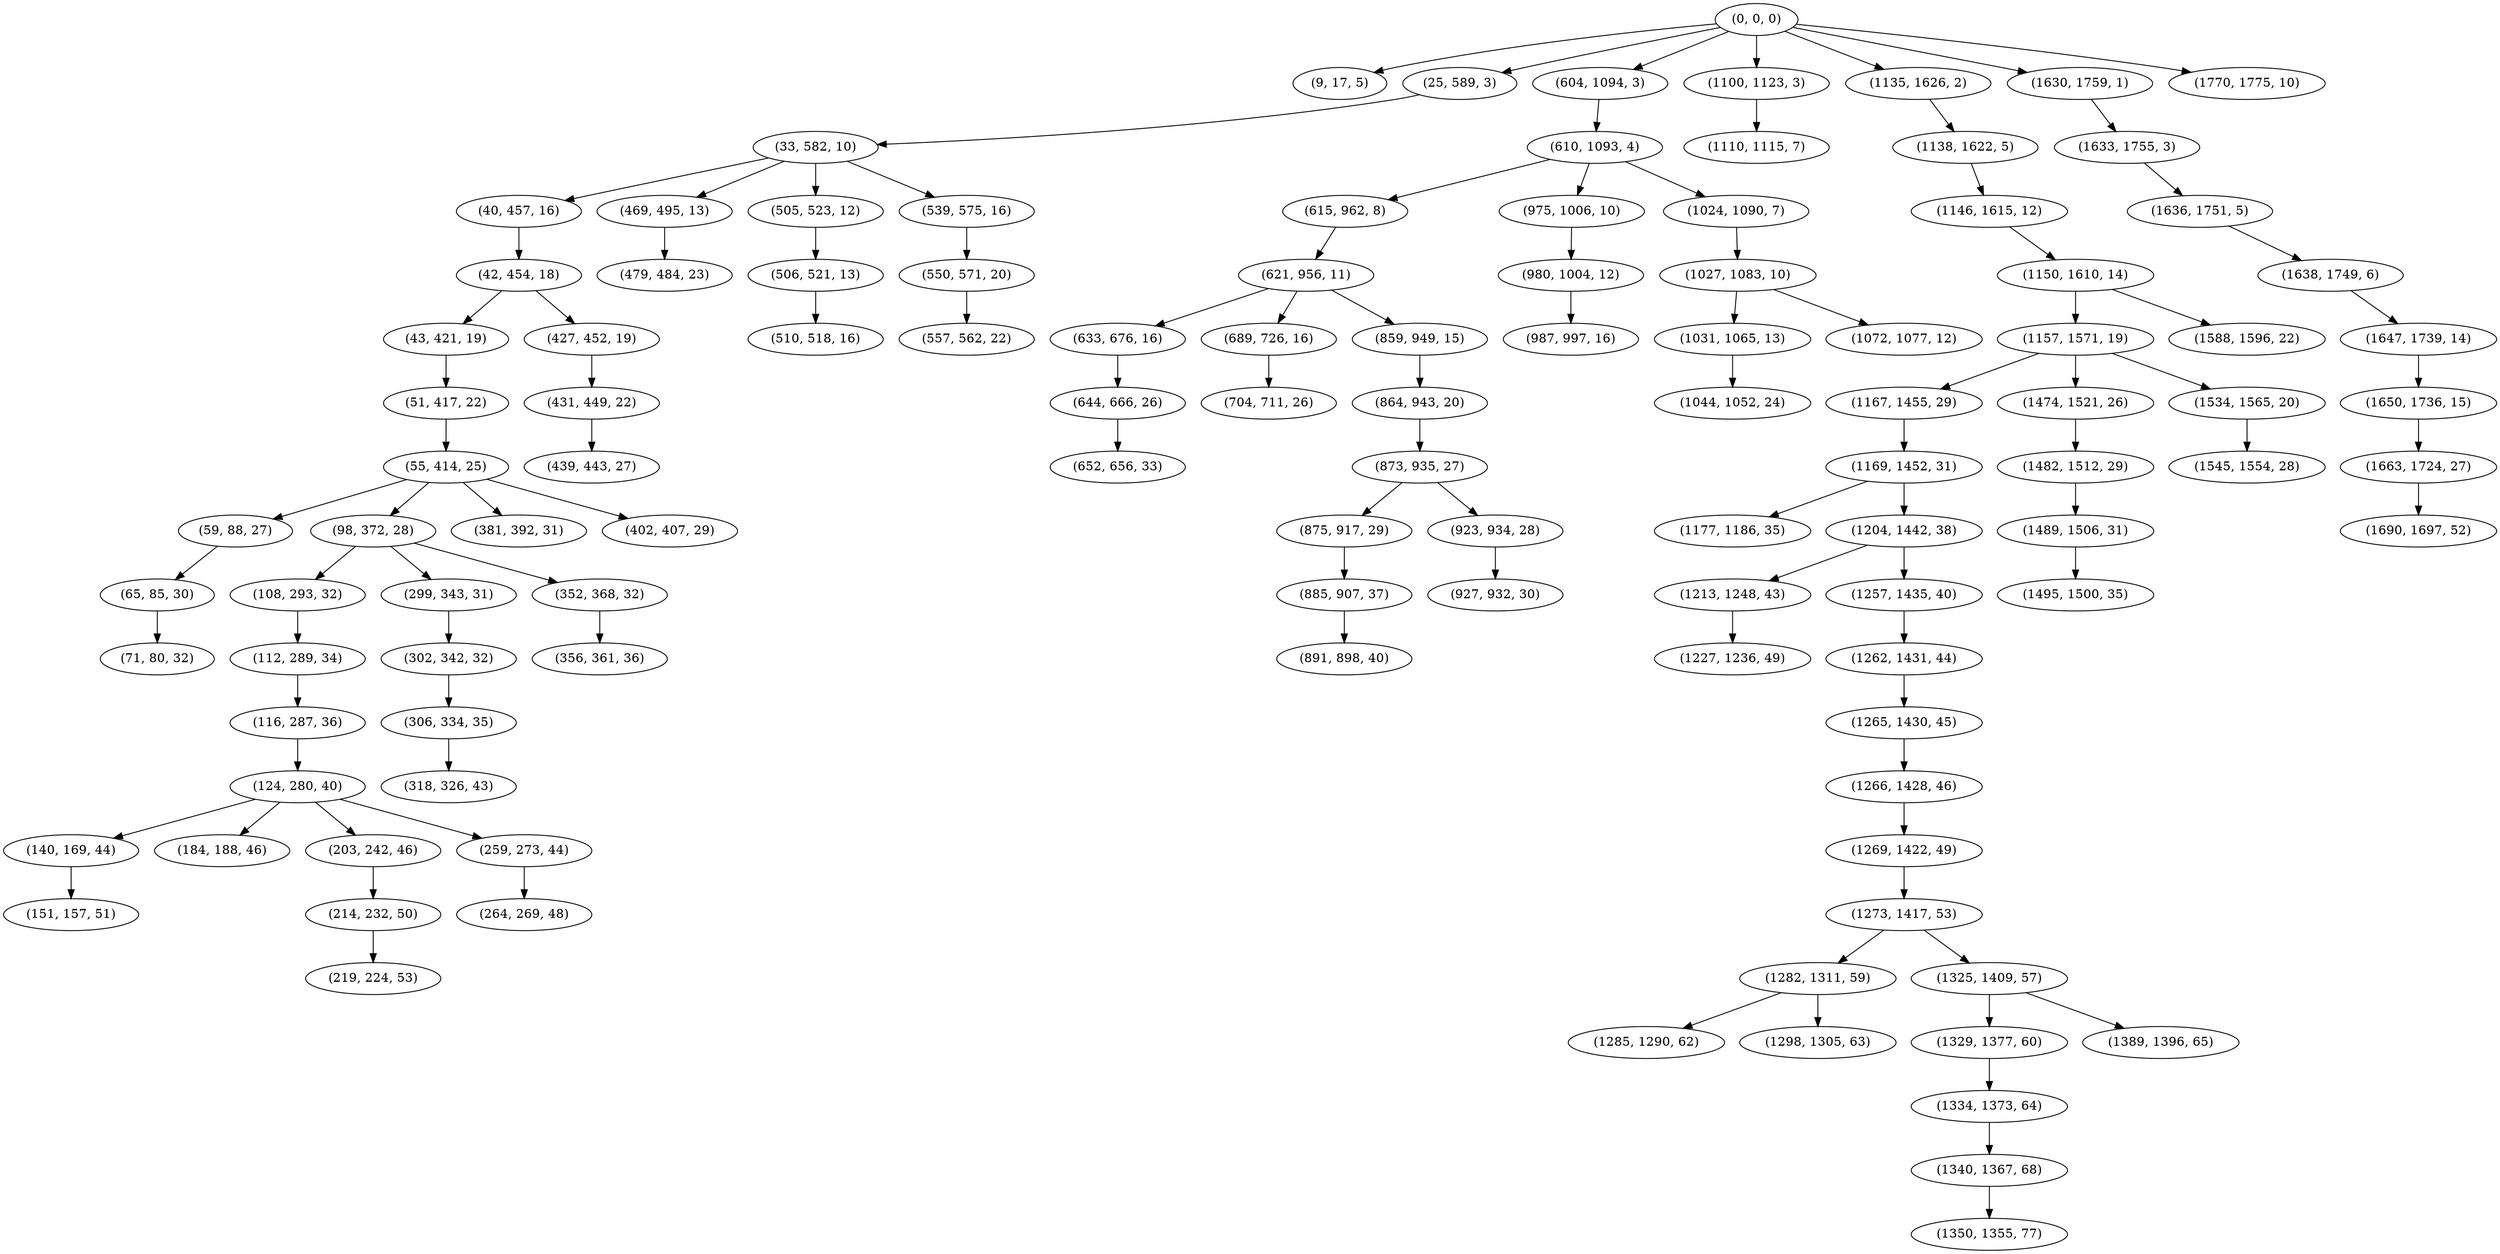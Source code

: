 digraph tree {
    "(0, 0, 0)";
    "(9, 17, 5)";
    "(25, 589, 3)";
    "(33, 582, 10)";
    "(40, 457, 16)";
    "(42, 454, 18)";
    "(43, 421, 19)";
    "(51, 417, 22)";
    "(55, 414, 25)";
    "(59, 88, 27)";
    "(65, 85, 30)";
    "(71, 80, 32)";
    "(98, 372, 28)";
    "(108, 293, 32)";
    "(112, 289, 34)";
    "(116, 287, 36)";
    "(124, 280, 40)";
    "(140, 169, 44)";
    "(151, 157, 51)";
    "(184, 188, 46)";
    "(203, 242, 46)";
    "(214, 232, 50)";
    "(219, 224, 53)";
    "(259, 273, 44)";
    "(264, 269, 48)";
    "(299, 343, 31)";
    "(302, 342, 32)";
    "(306, 334, 35)";
    "(318, 326, 43)";
    "(352, 368, 32)";
    "(356, 361, 36)";
    "(381, 392, 31)";
    "(402, 407, 29)";
    "(427, 452, 19)";
    "(431, 449, 22)";
    "(439, 443, 27)";
    "(469, 495, 13)";
    "(479, 484, 23)";
    "(505, 523, 12)";
    "(506, 521, 13)";
    "(510, 518, 16)";
    "(539, 575, 16)";
    "(550, 571, 20)";
    "(557, 562, 22)";
    "(604, 1094, 3)";
    "(610, 1093, 4)";
    "(615, 962, 8)";
    "(621, 956, 11)";
    "(633, 676, 16)";
    "(644, 666, 26)";
    "(652, 656, 33)";
    "(689, 726, 16)";
    "(704, 711, 26)";
    "(859, 949, 15)";
    "(864, 943, 20)";
    "(873, 935, 27)";
    "(875, 917, 29)";
    "(885, 907, 37)";
    "(891, 898, 40)";
    "(923, 934, 28)";
    "(927, 932, 30)";
    "(975, 1006, 10)";
    "(980, 1004, 12)";
    "(987, 997, 16)";
    "(1024, 1090, 7)";
    "(1027, 1083, 10)";
    "(1031, 1065, 13)";
    "(1044, 1052, 24)";
    "(1072, 1077, 12)";
    "(1100, 1123, 3)";
    "(1110, 1115, 7)";
    "(1135, 1626, 2)";
    "(1138, 1622, 5)";
    "(1146, 1615, 12)";
    "(1150, 1610, 14)";
    "(1157, 1571, 19)";
    "(1167, 1455, 29)";
    "(1169, 1452, 31)";
    "(1177, 1186, 35)";
    "(1204, 1442, 38)";
    "(1213, 1248, 43)";
    "(1227, 1236, 49)";
    "(1257, 1435, 40)";
    "(1262, 1431, 44)";
    "(1265, 1430, 45)";
    "(1266, 1428, 46)";
    "(1269, 1422, 49)";
    "(1273, 1417, 53)";
    "(1282, 1311, 59)";
    "(1285, 1290, 62)";
    "(1298, 1305, 63)";
    "(1325, 1409, 57)";
    "(1329, 1377, 60)";
    "(1334, 1373, 64)";
    "(1340, 1367, 68)";
    "(1350, 1355, 77)";
    "(1389, 1396, 65)";
    "(1474, 1521, 26)";
    "(1482, 1512, 29)";
    "(1489, 1506, 31)";
    "(1495, 1500, 35)";
    "(1534, 1565, 20)";
    "(1545, 1554, 28)";
    "(1588, 1596, 22)";
    "(1630, 1759, 1)";
    "(1633, 1755, 3)";
    "(1636, 1751, 5)";
    "(1638, 1749, 6)";
    "(1647, 1739, 14)";
    "(1650, 1736, 15)";
    "(1663, 1724, 27)";
    "(1690, 1697, 52)";
    "(1770, 1775, 10)";
    "(0, 0, 0)" -> "(9, 17, 5)";
    "(0, 0, 0)" -> "(25, 589, 3)";
    "(0, 0, 0)" -> "(604, 1094, 3)";
    "(0, 0, 0)" -> "(1100, 1123, 3)";
    "(0, 0, 0)" -> "(1135, 1626, 2)";
    "(0, 0, 0)" -> "(1630, 1759, 1)";
    "(0, 0, 0)" -> "(1770, 1775, 10)";
    "(25, 589, 3)" -> "(33, 582, 10)";
    "(33, 582, 10)" -> "(40, 457, 16)";
    "(33, 582, 10)" -> "(469, 495, 13)";
    "(33, 582, 10)" -> "(505, 523, 12)";
    "(33, 582, 10)" -> "(539, 575, 16)";
    "(40, 457, 16)" -> "(42, 454, 18)";
    "(42, 454, 18)" -> "(43, 421, 19)";
    "(42, 454, 18)" -> "(427, 452, 19)";
    "(43, 421, 19)" -> "(51, 417, 22)";
    "(51, 417, 22)" -> "(55, 414, 25)";
    "(55, 414, 25)" -> "(59, 88, 27)";
    "(55, 414, 25)" -> "(98, 372, 28)";
    "(55, 414, 25)" -> "(381, 392, 31)";
    "(55, 414, 25)" -> "(402, 407, 29)";
    "(59, 88, 27)" -> "(65, 85, 30)";
    "(65, 85, 30)" -> "(71, 80, 32)";
    "(98, 372, 28)" -> "(108, 293, 32)";
    "(98, 372, 28)" -> "(299, 343, 31)";
    "(98, 372, 28)" -> "(352, 368, 32)";
    "(108, 293, 32)" -> "(112, 289, 34)";
    "(112, 289, 34)" -> "(116, 287, 36)";
    "(116, 287, 36)" -> "(124, 280, 40)";
    "(124, 280, 40)" -> "(140, 169, 44)";
    "(124, 280, 40)" -> "(184, 188, 46)";
    "(124, 280, 40)" -> "(203, 242, 46)";
    "(124, 280, 40)" -> "(259, 273, 44)";
    "(140, 169, 44)" -> "(151, 157, 51)";
    "(203, 242, 46)" -> "(214, 232, 50)";
    "(214, 232, 50)" -> "(219, 224, 53)";
    "(259, 273, 44)" -> "(264, 269, 48)";
    "(299, 343, 31)" -> "(302, 342, 32)";
    "(302, 342, 32)" -> "(306, 334, 35)";
    "(306, 334, 35)" -> "(318, 326, 43)";
    "(352, 368, 32)" -> "(356, 361, 36)";
    "(427, 452, 19)" -> "(431, 449, 22)";
    "(431, 449, 22)" -> "(439, 443, 27)";
    "(469, 495, 13)" -> "(479, 484, 23)";
    "(505, 523, 12)" -> "(506, 521, 13)";
    "(506, 521, 13)" -> "(510, 518, 16)";
    "(539, 575, 16)" -> "(550, 571, 20)";
    "(550, 571, 20)" -> "(557, 562, 22)";
    "(604, 1094, 3)" -> "(610, 1093, 4)";
    "(610, 1093, 4)" -> "(615, 962, 8)";
    "(610, 1093, 4)" -> "(975, 1006, 10)";
    "(610, 1093, 4)" -> "(1024, 1090, 7)";
    "(615, 962, 8)" -> "(621, 956, 11)";
    "(621, 956, 11)" -> "(633, 676, 16)";
    "(621, 956, 11)" -> "(689, 726, 16)";
    "(621, 956, 11)" -> "(859, 949, 15)";
    "(633, 676, 16)" -> "(644, 666, 26)";
    "(644, 666, 26)" -> "(652, 656, 33)";
    "(689, 726, 16)" -> "(704, 711, 26)";
    "(859, 949, 15)" -> "(864, 943, 20)";
    "(864, 943, 20)" -> "(873, 935, 27)";
    "(873, 935, 27)" -> "(875, 917, 29)";
    "(873, 935, 27)" -> "(923, 934, 28)";
    "(875, 917, 29)" -> "(885, 907, 37)";
    "(885, 907, 37)" -> "(891, 898, 40)";
    "(923, 934, 28)" -> "(927, 932, 30)";
    "(975, 1006, 10)" -> "(980, 1004, 12)";
    "(980, 1004, 12)" -> "(987, 997, 16)";
    "(1024, 1090, 7)" -> "(1027, 1083, 10)";
    "(1027, 1083, 10)" -> "(1031, 1065, 13)";
    "(1027, 1083, 10)" -> "(1072, 1077, 12)";
    "(1031, 1065, 13)" -> "(1044, 1052, 24)";
    "(1100, 1123, 3)" -> "(1110, 1115, 7)";
    "(1135, 1626, 2)" -> "(1138, 1622, 5)";
    "(1138, 1622, 5)" -> "(1146, 1615, 12)";
    "(1146, 1615, 12)" -> "(1150, 1610, 14)";
    "(1150, 1610, 14)" -> "(1157, 1571, 19)";
    "(1150, 1610, 14)" -> "(1588, 1596, 22)";
    "(1157, 1571, 19)" -> "(1167, 1455, 29)";
    "(1157, 1571, 19)" -> "(1474, 1521, 26)";
    "(1157, 1571, 19)" -> "(1534, 1565, 20)";
    "(1167, 1455, 29)" -> "(1169, 1452, 31)";
    "(1169, 1452, 31)" -> "(1177, 1186, 35)";
    "(1169, 1452, 31)" -> "(1204, 1442, 38)";
    "(1204, 1442, 38)" -> "(1213, 1248, 43)";
    "(1204, 1442, 38)" -> "(1257, 1435, 40)";
    "(1213, 1248, 43)" -> "(1227, 1236, 49)";
    "(1257, 1435, 40)" -> "(1262, 1431, 44)";
    "(1262, 1431, 44)" -> "(1265, 1430, 45)";
    "(1265, 1430, 45)" -> "(1266, 1428, 46)";
    "(1266, 1428, 46)" -> "(1269, 1422, 49)";
    "(1269, 1422, 49)" -> "(1273, 1417, 53)";
    "(1273, 1417, 53)" -> "(1282, 1311, 59)";
    "(1273, 1417, 53)" -> "(1325, 1409, 57)";
    "(1282, 1311, 59)" -> "(1285, 1290, 62)";
    "(1282, 1311, 59)" -> "(1298, 1305, 63)";
    "(1325, 1409, 57)" -> "(1329, 1377, 60)";
    "(1325, 1409, 57)" -> "(1389, 1396, 65)";
    "(1329, 1377, 60)" -> "(1334, 1373, 64)";
    "(1334, 1373, 64)" -> "(1340, 1367, 68)";
    "(1340, 1367, 68)" -> "(1350, 1355, 77)";
    "(1474, 1521, 26)" -> "(1482, 1512, 29)";
    "(1482, 1512, 29)" -> "(1489, 1506, 31)";
    "(1489, 1506, 31)" -> "(1495, 1500, 35)";
    "(1534, 1565, 20)" -> "(1545, 1554, 28)";
    "(1630, 1759, 1)" -> "(1633, 1755, 3)";
    "(1633, 1755, 3)" -> "(1636, 1751, 5)";
    "(1636, 1751, 5)" -> "(1638, 1749, 6)";
    "(1638, 1749, 6)" -> "(1647, 1739, 14)";
    "(1647, 1739, 14)" -> "(1650, 1736, 15)";
    "(1650, 1736, 15)" -> "(1663, 1724, 27)";
    "(1663, 1724, 27)" -> "(1690, 1697, 52)";
}
